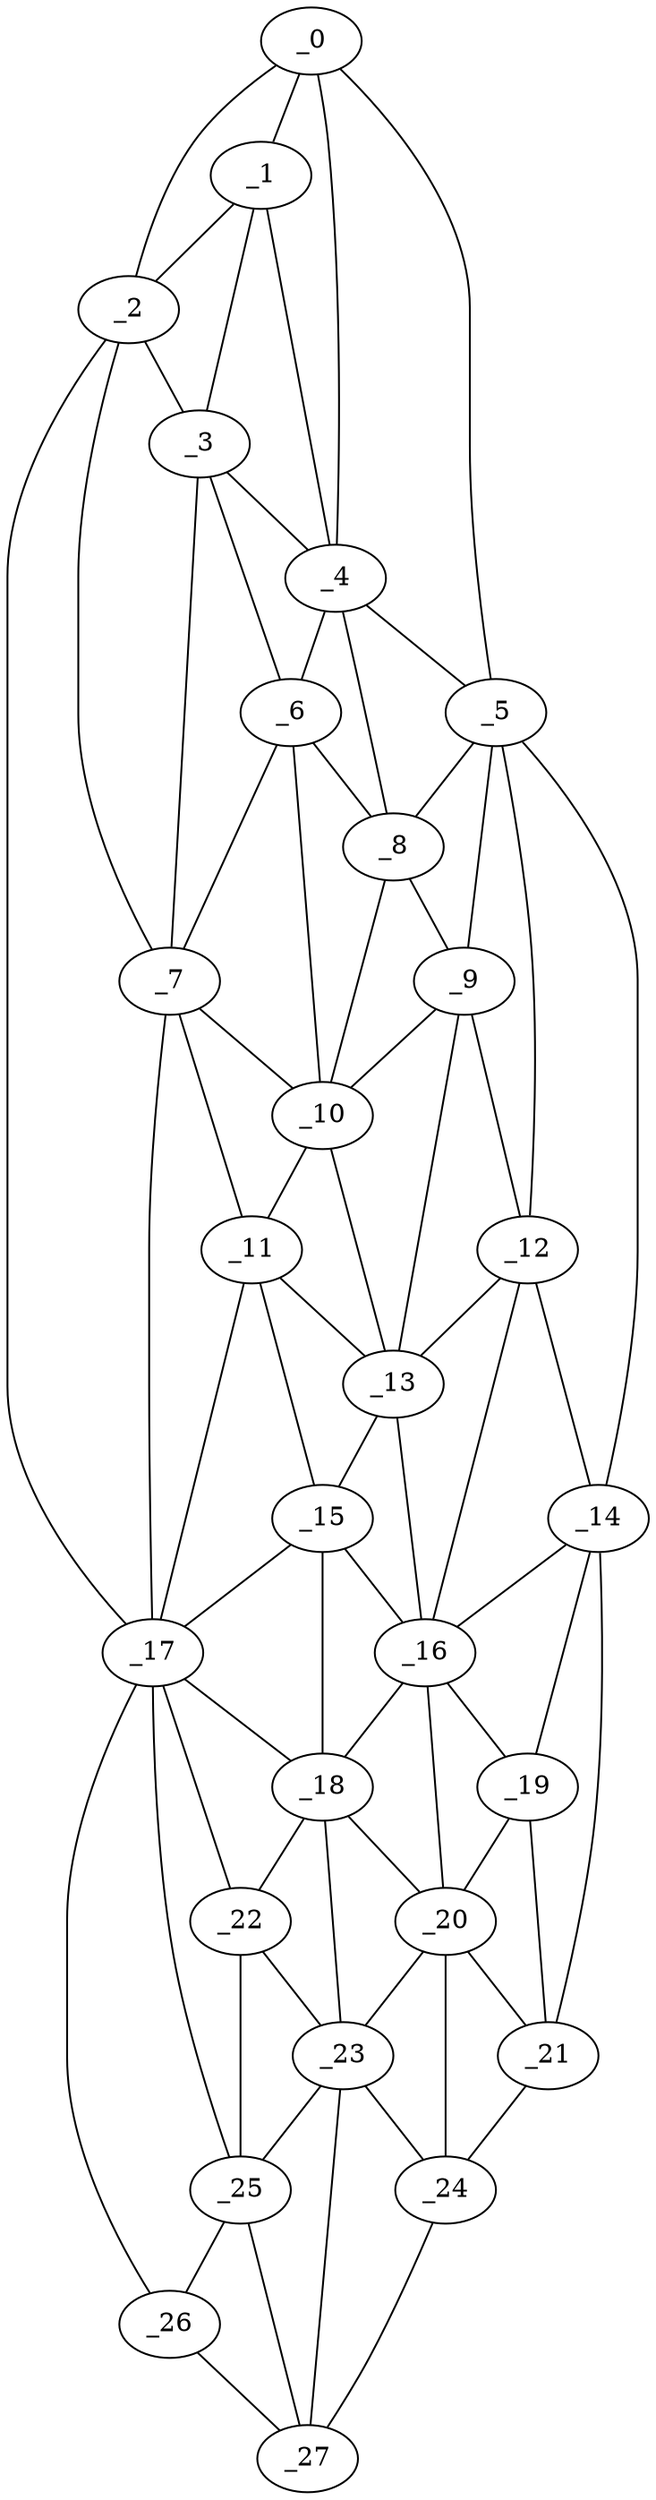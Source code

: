 graph "obj72__15.gxl" {
	_0	 [x=4,
		y=40];
	_1	 [x=15,
		y=41];
	_0 -- _1	 [valence=2];
	_2	 [x=17,
		y=33];
	_0 -- _2	 [valence=1];
	_4	 [x=29,
		y=77];
	_0 -- _4	 [valence=1];
	_5	 [x=36,
		y=91];
	_0 -- _5	 [valence=1];
	_1 -- _2	 [valence=1];
	_3	 [x=28,
		y=43];
	_1 -- _3	 [valence=2];
	_1 -- _4	 [valence=1];
	_2 -- _3	 [valence=1];
	_7	 [x=38,
		y=32];
	_2 -- _7	 [valence=2];
	_17	 [x=81,
		y=28];
	_2 -- _17	 [valence=1];
	_3 -- _4	 [valence=1];
	_6	 [x=37,
		y=44];
	_3 -- _6	 [valence=2];
	_3 -- _7	 [valence=1];
	_4 -- _5	 [valence=2];
	_4 -- _6	 [valence=1];
	_8	 [x=43,
		y=80];
	_4 -- _8	 [valence=2];
	_5 -- _8	 [valence=1];
	_9	 [x=52,
		y=79];
	_5 -- _9	 [valence=2];
	_12	 [x=61,
		y=82];
	_5 -- _12	 [valence=1];
	_14	 [x=72,
		y=96];
	_5 -- _14	 [valence=1];
	_6 -- _7	 [valence=2];
	_6 -- _8	 [valence=2];
	_10	 [x=53,
		y=44];
	_6 -- _10	 [valence=2];
	_7 -- _10	 [valence=2];
	_11	 [x=58,
		y=34];
	_7 -- _11	 [valence=2];
	_7 -- _17	 [valence=1];
	_8 -- _9	 [valence=2];
	_8 -- _10	 [valence=2];
	_9 -- _10	 [valence=2];
	_9 -- _12	 [valence=2];
	_13	 [x=64,
		y=44];
	_9 -- _13	 [valence=1];
	_10 -- _11	 [valence=2];
	_10 -- _13	 [valence=2];
	_11 -- _13	 [valence=1];
	_15	 [x=73,
		y=44];
	_11 -- _15	 [valence=2];
	_11 -- _17	 [valence=2];
	_12 -- _13	 [valence=2];
	_12 -- _14	 [valence=2];
	_16	 [x=77,
		y=81];
	_12 -- _16	 [valence=2];
	_13 -- _15	 [valence=2];
	_13 -- _16	 [valence=2];
	_14 -- _16	 [valence=2];
	_19	 [x=85,
		y=94];
	_14 -- _19	 [valence=2];
	_21	 [x=88,
		y=98];
	_14 -- _21	 [valence=1];
	_15 -- _16	 [valence=2];
	_15 -- _17	 [valence=1];
	_18	 [x=82,
		y=44];
	_15 -- _18	 [valence=2];
	_16 -- _18	 [valence=2];
	_16 -- _19	 [valence=2];
	_20	 [x=87,
		y=83];
	_16 -- _20	 [valence=1];
	_17 -- _18	 [valence=2];
	_22	 [x=101,
		y=42];
	_17 -- _22	 [valence=1];
	_25	 [x=114,
		y=39];
	_17 -- _25	 [valence=1];
	_26	 [x=126,
		y=37];
	_17 -- _26	 [valence=1];
	_18 -- _20	 [valence=2];
	_18 -- _22	 [valence=2];
	_23	 [x=107,
		y=70];
	_18 -- _23	 [valence=2];
	_19 -- _20	 [valence=2];
	_19 -- _21	 [valence=2];
	_20 -- _21	 [valence=1];
	_20 -- _23	 [valence=1];
	_24	 [x=110,
		y=93];
	_20 -- _24	 [valence=1];
	_21 -- _24	 [valence=1];
	_22 -- _23	 [valence=1];
	_22 -- _25	 [valence=2];
	_23 -- _24	 [valence=2];
	_23 -- _25	 [valence=2];
	_27	 [x=126,
		y=49];
	_23 -- _27	 [valence=2];
	_24 -- _27	 [valence=1];
	_25 -- _26	 [valence=2];
	_25 -- _27	 [valence=2];
	_26 -- _27	 [valence=1];
}
